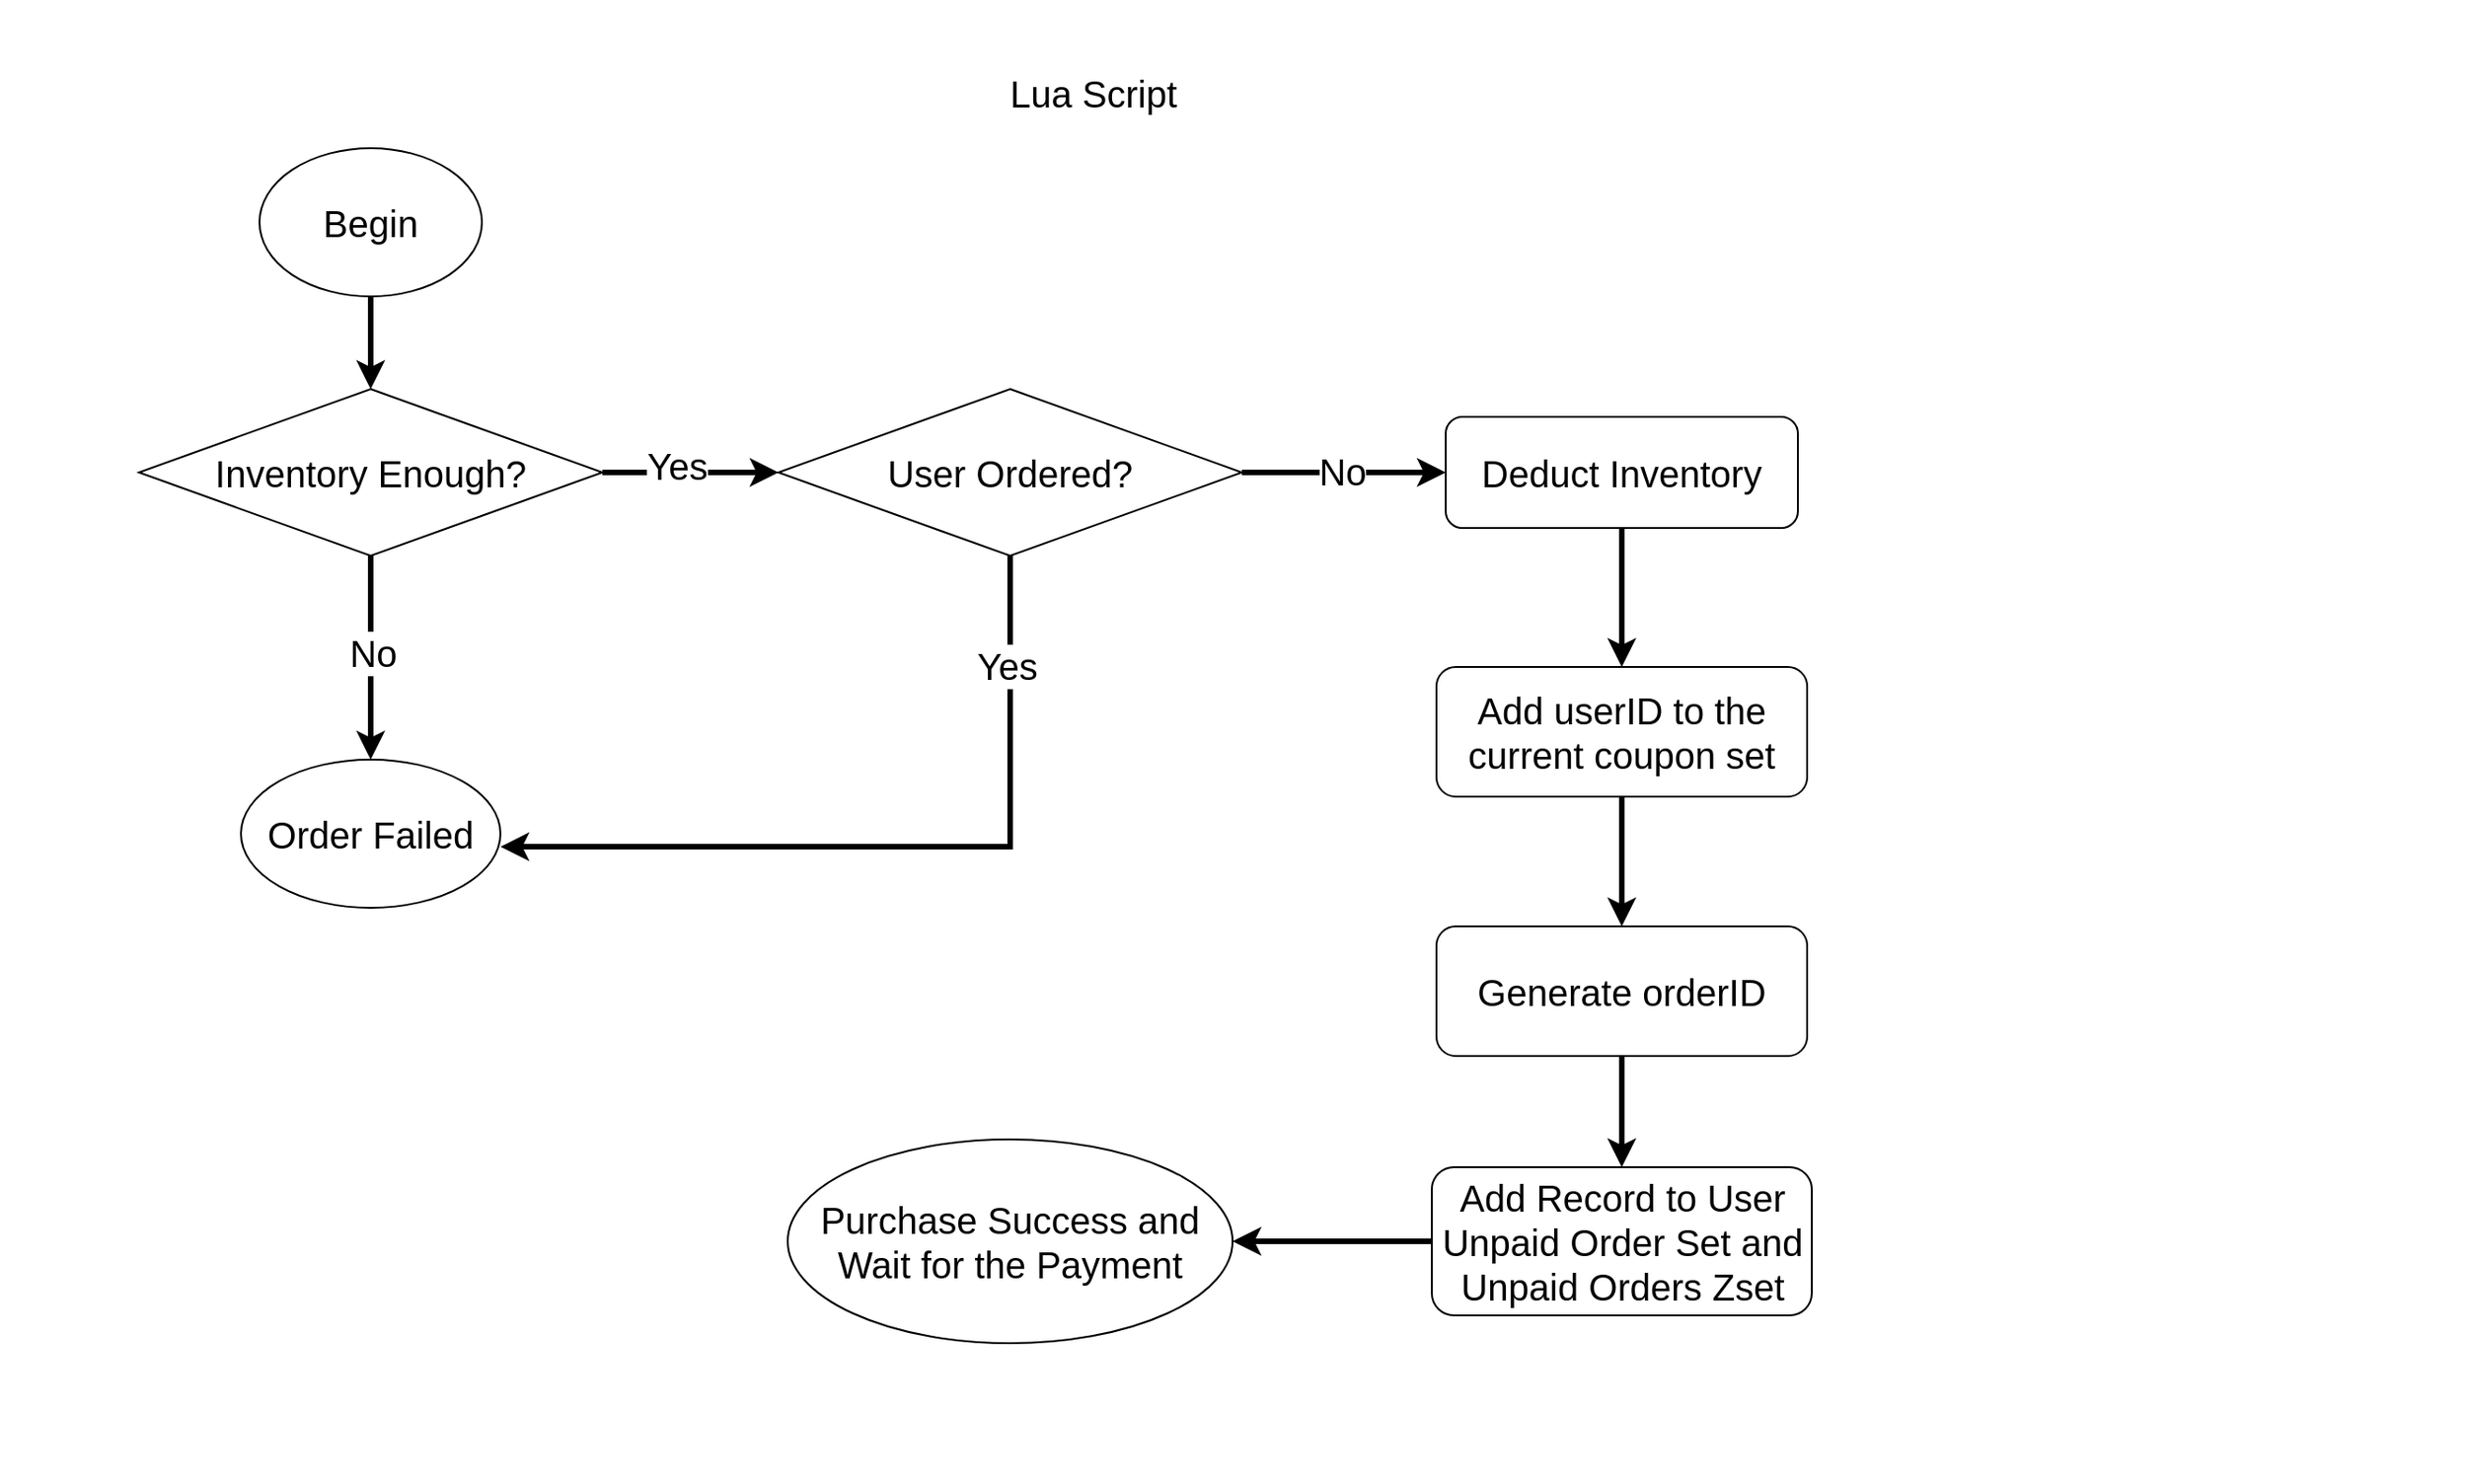 <mxfile version="24.7.17">
  <diagram id="C5RBs43oDa-KdzZeNtuy" name="Page-1">
    <mxGraphModel dx="1098" dy="820" grid="1" gridSize="10" guides="1" tooltips="1" connect="1" arrows="1" fold="1" page="1" pageScale="1" pageWidth="1100" pageHeight="850" math="0" shadow="0">
      <root>
        <mxCell id="WIyWlLk6GJQsqaUBKTNV-0" />
        <mxCell id="WIyWlLk6GJQsqaUBKTNV-1" parent="WIyWlLk6GJQsqaUBKTNV-0" />
        <mxCell id="Xk16bxcgXTaZhjIG-4d5-18" value="" style="rounded=0;whiteSpace=wrap;html=1;strokeColor=none;movable=0;resizable=0;rotatable=0;deletable=0;editable=0;locked=1;connectable=0;" vertex="1" parent="WIyWlLk6GJQsqaUBKTNV-1">
          <mxGeometry x="20" y="30" width="1330" height="800" as="geometry" />
        </mxCell>
        <mxCell id="Xk16bxcgXTaZhjIG-4d5-5" style="edgeStyle=orthogonalEdgeStyle;rounded=0;orthogonalLoop=1;jettySize=auto;html=1;exitX=0.5;exitY=1;exitDx=0;exitDy=0;strokeWidth=3;" edge="1" parent="WIyWlLk6GJQsqaUBKTNV-1" source="Xk16bxcgXTaZhjIG-4d5-1" target="Xk16bxcgXTaZhjIG-4d5-2">
          <mxGeometry relative="1" as="geometry" />
        </mxCell>
        <mxCell id="Xk16bxcgXTaZhjIG-4d5-1" value="&lt;font style=&quot;font-size: 20px;&quot;&gt;Begin&lt;/font&gt;" style="ellipse;whiteSpace=wrap;html=1;" vertex="1" parent="WIyWlLk6GJQsqaUBKTNV-1">
          <mxGeometry x="160" y="110" width="120" height="80" as="geometry" />
        </mxCell>
        <mxCell id="Xk16bxcgXTaZhjIG-4d5-4" style="edgeStyle=orthogonalEdgeStyle;rounded=0;orthogonalLoop=1;jettySize=auto;html=1;strokeWidth=3;" edge="1" parent="WIyWlLk6GJQsqaUBKTNV-1" source="Xk16bxcgXTaZhjIG-4d5-2" target="Xk16bxcgXTaZhjIG-4d5-3">
          <mxGeometry relative="1" as="geometry" />
        </mxCell>
        <mxCell id="Xk16bxcgXTaZhjIG-4d5-6" value="Text" style="edgeLabel;html=1;align=center;verticalAlign=middle;resizable=0;points=[];" vertex="1" connectable="0" parent="Xk16bxcgXTaZhjIG-4d5-4">
          <mxGeometry x="-0.116" y="1" relative="1" as="geometry">
            <mxPoint as="offset" />
          </mxGeometry>
        </mxCell>
        <mxCell id="Xk16bxcgXTaZhjIG-4d5-7" value="&lt;font style=&quot;font-size: 20px;&quot;&gt;Yes&lt;/font&gt;" style="edgeLabel;html=1;align=center;verticalAlign=middle;resizable=0;points=[];" vertex="1" connectable="0" parent="Xk16bxcgXTaZhjIG-4d5-4">
          <mxGeometry x="-0.158" y="4" relative="1" as="geometry">
            <mxPoint as="offset" />
          </mxGeometry>
        </mxCell>
        <mxCell id="Xk16bxcgXTaZhjIG-4d5-11" style="edgeStyle=orthogonalEdgeStyle;rounded=0;orthogonalLoop=1;jettySize=auto;html=1;exitX=0.5;exitY=1;exitDx=0;exitDy=0;entryX=0.5;entryY=0;entryDx=0;entryDy=0;strokeWidth=3;" edge="1" parent="WIyWlLk6GJQsqaUBKTNV-1" source="Xk16bxcgXTaZhjIG-4d5-2" target="Xk16bxcgXTaZhjIG-4d5-10">
          <mxGeometry relative="1" as="geometry" />
        </mxCell>
        <mxCell id="Xk16bxcgXTaZhjIG-4d5-12" value="&lt;font style=&quot;font-size: 20px;&quot;&gt;No&lt;/font&gt;" style="edgeLabel;html=1;align=center;verticalAlign=middle;resizable=0;points=[];" vertex="1" connectable="0" parent="Xk16bxcgXTaZhjIG-4d5-11">
          <mxGeometry x="-0.053" y="1" relative="1" as="geometry">
            <mxPoint as="offset" />
          </mxGeometry>
        </mxCell>
        <mxCell id="Xk16bxcgXTaZhjIG-4d5-2" value="&lt;font style=&quot;font-size: 20px;&quot;&gt;Inventory Enough?&lt;/font&gt;" style="rhombus;whiteSpace=wrap;html=1;" vertex="1" parent="WIyWlLk6GJQsqaUBKTNV-1">
          <mxGeometry x="95" y="240" width="250" height="90" as="geometry" />
        </mxCell>
        <mxCell id="Xk16bxcgXTaZhjIG-4d5-16" style="edgeStyle=orthogonalEdgeStyle;rounded=0;orthogonalLoop=1;jettySize=auto;html=1;exitX=1;exitY=0.5;exitDx=0;exitDy=0;strokeWidth=3;" edge="1" parent="WIyWlLk6GJQsqaUBKTNV-1" source="Xk16bxcgXTaZhjIG-4d5-3" target="Xk16bxcgXTaZhjIG-4d5-15">
          <mxGeometry relative="1" as="geometry" />
        </mxCell>
        <mxCell id="Xk16bxcgXTaZhjIG-4d5-17" value="&lt;font style=&quot;font-size: 20px;&quot;&gt;No&lt;/font&gt;" style="edgeLabel;html=1;align=center;verticalAlign=middle;resizable=0;points=[];" vertex="1" connectable="0" parent="Xk16bxcgXTaZhjIG-4d5-16">
          <mxGeometry x="-0.018" y="1" relative="1" as="geometry">
            <mxPoint as="offset" />
          </mxGeometry>
        </mxCell>
        <mxCell id="Xk16bxcgXTaZhjIG-4d5-3" value="&lt;font style=&quot;font-size: 20px;&quot;&gt;User Ordered?&lt;/font&gt;" style="rhombus;whiteSpace=wrap;html=1;" vertex="1" parent="WIyWlLk6GJQsqaUBKTNV-1">
          <mxGeometry x="440" y="240" width="250" height="90" as="geometry" />
        </mxCell>
        <mxCell id="Xk16bxcgXTaZhjIG-4d5-10" value="&lt;font style=&quot;font-size: 20px;&quot;&gt;Order Failed&lt;/font&gt;" style="ellipse;whiteSpace=wrap;html=1;" vertex="1" parent="WIyWlLk6GJQsqaUBKTNV-1">
          <mxGeometry x="150" y="440" width="140" height="80" as="geometry" />
        </mxCell>
        <mxCell id="Xk16bxcgXTaZhjIG-4d5-13" style="edgeStyle=orthogonalEdgeStyle;rounded=0;orthogonalLoop=1;jettySize=auto;html=1;exitX=0.5;exitY=1;exitDx=0;exitDy=0;entryX=1;entryY=0.588;entryDx=0;entryDy=0;entryPerimeter=0;strokeWidth=3;" edge="1" parent="WIyWlLk6GJQsqaUBKTNV-1" source="Xk16bxcgXTaZhjIG-4d5-3" target="Xk16bxcgXTaZhjIG-4d5-10">
          <mxGeometry relative="1" as="geometry" />
        </mxCell>
        <mxCell id="Xk16bxcgXTaZhjIG-4d5-14" value="&lt;font style=&quot;font-size: 20px;&quot;&gt;Yes&lt;/font&gt;" style="edgeLabel;html=1;align=center;verticalAlign=middle;resizable=0;points=[];" vertex="1" connectable="0" parent="Xk16bxcgXTaZhjIG-4d5-13">
          <mxGeometry x="-0.727" y="-2" relative="1" as="geometry">
            <mxPoint as="offset" />
          </mxGeometry>
        </mxCell>
        <mxCell id="Xk16bxcgXTaZhjIG-4d5-20" style="edgeStyle=orthogonalEdgeStyle;rounded=0;orthogonalLoop=1;jettySize=auto;html=1;exitX=0.5;exitY=1;exitDx=0;exitDy=0;strokeWidth=3;" edge="1" parent="WIyWlLk6GJQsqaUBKTNV-1" source="Xk16bxcgXTaZhjIG-4d5-15" target="Xk16bxcgXTaZhjIG-4d5-19">
          <mxGeometry relative="1" as="geometry" />
        </mxCell>
        <mxCell id="Xk16bxcgXTaZhjIG-4d5-15" value="&lt;font style=&quot;font-size: 20px;&quot;&gt;Deduct Inventory&lt;/font&gt;" style="rounded=1;whiteSpace=wrap;html=1;" vertex="1" parent="WIyWlLk6GJQsqaUBKTNV-1">
          <mxGeometry x="800" y="255" width="190" height="60" as="geometry" />
        </mxCell>
        <mxCell id="Xk16bxcgXTaZhjIG-4d5-24" style="edgeStyle=orthogonalEdgeStyle;rounded=0;orthogonalLoop=1;jettySize=auto;html=1;exitX=0.5;exitY=1;exitDx=0;exitDy=0;entryX=0.5;entryY=0;entryDx=0;entryDy=0;strokeWidth=3;" edge="1" parent="WIyWlLk6GJQsqaUBKTNV-1" source="Xk16bxcgXTaZhjIG-4d5-19" target="Xk16bxcgXTaZhjIG-4d5-21">
          <mxGeometry relative="1" as="geometry" />
        </mxCell>
        <mxCell id="Xk16bxcgXTaZhjIG-4d5-19" value="&lt;font style=&quot;font-size: 20px;&quot;&gt;Add userID to the current coupon set&lt;/font&gt;" style="rounded=1;whiteSpace=wrap;html=1;" vertex="1" parent="WIyWlLk6GJQsqaUBKTNV-1">
          <mxGeometry x="795" y="390" width="200" height="70" as="geometry" />
        </mxCell>
        <mxCell id="Xk16bxcgXTaZhjIG-4d5-25" style="edgeStyle=orthogonalEdgeStyle;rounded=0;orthogonalLoop=1;jettySize=auto;html=1;exitX=0.5;exitY=1;exitDx=0;exitDy=0;entryX=0.5;entryY=0;entryDx=0;entryDy=0;strokeWidth=3;" edge="1" parent="WIyWlLk6GJQsqaUBKTNV-1" source="Xk16bxcgXTaZhjIG-4d5-21" target="Xk16bxcgXTaZhjIG-4d5-22">
          <mxGeometry relative="1" as="geometry" />
        </mxCell>
        <mxCell id="Xk16bxcgXTaZhjIG-4d5-21" value="&lt;font style=&quot;font-size: 20px;&quot;&gt;Generate orderID&lt;/font&gt;" style="rounded=1;whiteSpace=wrap;html=1;" vertex="1" parent="WIyWlLk6GJQsqaUBKTNV-1">
          <mxGeometry x="795" y="530" width="200" height="70" as="geometry" />
        </mxCell>
        <mxCell id="Xk16bxcgXTaZhjIG-4d5-28" style="edgeStyle=orthogonalEdgeStyle;rounded=0;orthogonalLoop=1;jettySize=auto;html=1;exitX=0;exitY=0.5;exitDx=0;exitDy=0;strokeWidth=3;" edge="1" parent="WIyWlLk6GJQsqaUBKTNV-1" source="Xk16bxcgXTaZhjIG-4d5-22" target="Xk16bxcgXTaZhjIG-4d5-27">
          <mxGeometry relative="1" as="geometry" />
        </mxCell>
        <mxCell id="Xk16bxcgXTaZhjIG-4d5-22" value="&lt;font style=&quot;font-size: 20px;&quot;&gt;Add Record to User Unpaid Order Set and Unpaid Orders Zset&lt;/font&gt;" style="rounded=1;whiteSpace=wrap;html=1;" vertex="1" parent="WIyWlLk6GJQsqaUBKTNV-1">
          <mxGeometry x="792.5" y="660" width="205" height="80" as="geometry" />
        </mxCell>
        <mxCell id="Xk16bxcgXTaZhjIG-4d5-27" value="&lt;font style=&quot;font-size: 20px;&quot;&gt;Purchase Success and Wait for the Payment&lt;/font&gt;" style="ellipse;whiteSpace=wrap;html=1;" vertex="1" parent="WIyWlLk6GJQsqaUBKTNV-1">
          <mxGeometry x="445" y="645" width="240" height="110" as="geometry" />
        </mxCell>
        <mxCell id="Xk16bxcgXTaZhjIG-4d5-29" value="&lt;font style=&quot;font-size: 20px;&quot;&gt;Lua Script&lt;/font&gt;" style="rounded=0;whiteSpace=wrap;html=1;strokeColor=none;" vertex="1" parent="WIyWlLk6GJQsqaUBKTNV-1">
          <mxGeometry x="550" y="50" width="120" height="60" as="geometry" />
        </mxCell>
      </root>
    </mxGraphModel>
  </diagram>
</mxfile>
